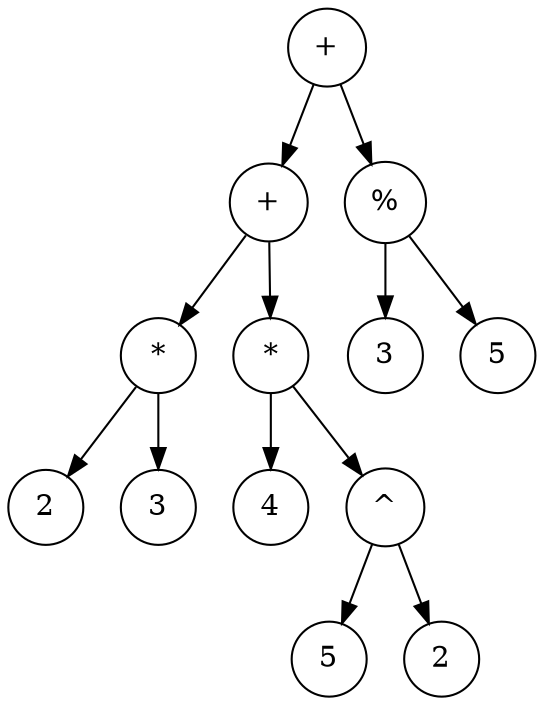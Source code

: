 digraph G {
	node [shape="circle"];
	0 [ label="+" ];
	0 -> 1; 
	0 -> 2; 
	1 [ label="+" ];
	1 -> 3; 
	1 -> 4; 
	2 [ label="%" ];
	2 -> 5; 
	2 -> 6; 
	3 [ label="*" ];
	3 -> 7; 
	3 -> 8; 
	4 [ label="*" ];
	4 -> 9; 
	4 -> 10; 
	5 [ label="3" ];
	6 [ label="5" ];
	7 [ label="2" ];
	8 [ label="3" ];
	9 [ label="4" ];
	10 [ label="^" ];
	10 -> 11; 
	10 -> 12; 
	11 [ label="5" ];
	12 [ label="2" ];
}